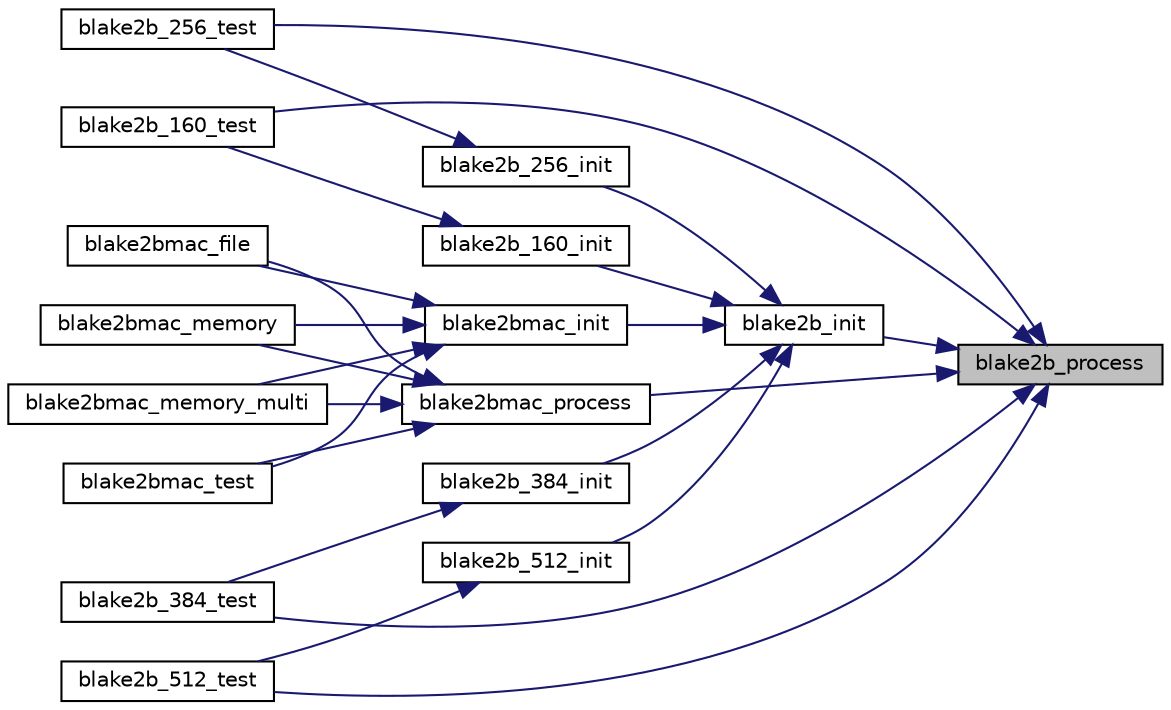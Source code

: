 digraph "blake2b_process"
{
 // LATEX_PDF_SIZE
  edge [fontname="Helvetica",fontsize="10",labelfontname="Helvetica",labelfontsize="10"];
  node [fontname="Helvetica",fontsize="10",shape=record];
  rankdir="RL";
  Node254 [label="blake2b_process",height=0.2,width=0.4,color="black", fillcolor="grey75", style="filled", fontcolor="black",tooltip="Process a block of memory through the hash."];
  Node254 -> Node255 [dir="back",color="midnightblue",fontsize="10",style="solid",fontname="Helvetica"];
  Node255 [label="blake2b_160_test",height=0.2,width=0.4,color="black", fillcolor="white", style="filled",URL="$blake2b_8c.html#ada54df5eb119d8d34e55c004c98fa1c5",tooltip="Self-test the hash."];
  Node254 -> Node256 [dir="back",color="midnightblue",fontsize="10",style="solid",fontname="Helvetica"];
  Node256 [label="blake2b_256_test",height=0.2,width=0.4,color="black", fillcolor="white", style="filled",URL="$blake2b_8c.html#a53be5fcfcd1910bf5aae5013563e396b",tooltip="Self-test the hash."];
  Node254 -> Node257 [dir="back",color="midnightblue",fontsize="10",style="solid",fontname="Helvetica"];
  Node257 [label="blake2b_384_test",height=0.2,width=0.4,color="black", fillcolor="white", style="filled",URL="$blake2b_8c.html#a7e9931db13f3096dc2521ecc353539c4",tooltip="Self-test the hash."];
  Node254 -> Node258 [dir="back",color="midnightblue",fontsize="10",style="solid",fontname="Helvetica"];
  Node258 [label="blake2b_512_test",height=0.2,width=0.4,color="black", fillcolor="white", style="filled",URL="$blake2b_8c.html#ad2bd405cb693aaaef5ea8811859eddd0",tooltip="Self-test the hash."];
  Node254 -> Node259 [dir="back",color="midnightblue",fontsize="10",style="solid",fontname="Helvetica"];
  Node259 [label="blake2b_init",height=0.2,width=0.4,color="black", fillcolor="white", style="filled",URL="$blake2b_8c.html#a1f07c7dccb6eb40dfd3c86314c103174",tooltip="Initialize the hash/MAC state."];
  Node259 -> Node260 [dir="back",color="midnightblue",fontsize="10",style="solid",fontname="Helvetica"];
  Node260 [label="blake2b_160_init",height=0.2,width=0.4,color="black", fillcolor="white", style="filled",URL="$blake2b_8c.html#a052af9541a8f79e9217d996de94b1b8a",tooltip="Initialize the hash state."];
  Node260 -> Node255 [dir="back",color="midnightblue",fontsize="10",style="solid",fontname="Helvetica"];
  Node259 -> Node261 [dir="back",color="midnightblue",fontsize="10",style="solid",fontname="Helvetica"];
  Node261 [label="blake2b_256_init",height=0.2,width=0.4,color="black", fillcolor="white", style="filled",URL="$blake2b_8c.html#ae4b7d7f4c73a528fc5a3ebcec766025b",tooltip="Initialize the hash state."];
  Node261 -> Node256 [dir="back",color="midnightblue",fontsize="10",style="solid",fontname="Helvetica"];
  Node259 -> Node262 [dir="back",color="midnightblue",fontsize="10",style="solid",fontname="Helvetica"];
  Node262 [label="blake2b_384_init",height=0.2,width=0.4,color="black", fillcolor="white", style="filled",URL="$blake2b_8c.html#a95985494dcd2c6b0106b3f15499ccf42",tooltip="Initialize the hash state."];
  Node262 -> Node257 [dir="back",color="midnightblue",fontsize="10",style="solid",fontname="Helvetica"];
  Node259 -> Node263 [dir="back",color="midnightblue",fontsize="10",style="solid",fontname="Helvetica"];
  Node263 [label="blake2b_512_init",height=0.2,width=0.4,color="black", fillcolor="white", style="filled",URL="$blake2b_8c.html#adb0897fdd5dee9830adcb23b19ebe0f1",tooltip="Initialize the hash state."];
  Node263 -> Node258 [dir="back",color="midnightblue",fontsize="10",style="solid",fontname="Helvetica"];
  Node259 -> Node264 [dir="back",color="midnightblue",fontsize="10",style="solid",fontname="Helvetica"];
  Node264 [label="blake2bmac_init",height=0.2,width=0.4,color="black", fillcolor="white", style="filled",URL="$blake2bmac_8c.html#af04b5fc328376e2434cdff29e2beae41",tooltip="Initialize an BLAKE2B MAC context."];
  Node264 -> Node265 [dir="back",color="midnightblue",fontsize="10",style="solid",fontname="Helvetica"];
  Node265 [label="blake2bmac_file",height=0.2,width=0.4,color="black", fillcolor="white", style="filled",URL="$blake2bmac__file_8c.html#a372c957a4b186ee3a6f737eacfd0b9b3",tooltip="BLAKE2B MAC a file."];
  Node264 -> Node266 [dir="back",color="midnightblue",fontsize="10",style="solid",fontname="Helvetica"];
  Node266 [label="blake2bmac_memory",height=0.2,width=0.4,color="black", fillcolor="white", style="filled",URL="$blake2bmac__memory_8c.html#a77f61ab09e05bfd6b7953ec24b3f55c0",tooltip="BLAKE2B MAC a block of memory to produce the authentication tag."];
  Node264 -> Node267 [dir="back",color="midnightblue",fontsize="10",style="solid",fontname="Helvetica"];
  Node267 [label="blake2bmac_memory_multi",height=0.2,width=0.4,color="black", fillcolor="white", style="filled",URL="$blake2bmac__memory__multi_8c.html#aec804c047997d283f5b0d8ec8b8c20c0",tooltip="BLAKE2B MAC multiple blocks of memory to produce the authentication tag."];
  Node264 -> Node268 [dir="back",color="midnightblue",fontsize="10",style="solid",fontname="Helvetica"];
  Node268 [label="blake2bmac_test",height=0.2,width=0.4,color="black", fillcolor="white", style="filled",URL="$blake2bmac__test_8c.html#ad73d93774d527ef21c4fa0da9bafbb60",tooltip=" "];
  Node254 -> Node269 [dir="back",color="midnightblue",fontsize="10",style="solid",fontname="Helvetica"];
  Node269 [label="blake2bmac_process",height=0.2,width=0.4,color="black", fillcolor="white", style="filled",URL="$blake2bmac_8c.html#a66cfb7a289cebc8a67ebfd6843377d15",tooltip="Process data through BLAKE2B MAC."];
  Node269 -> Node265 [dir="back",color="midnightblue",fontsize="10",style="solid",fontname="Helvetica"];
  Node269 -> Node266 [dir="back",color="midnightblue",fontsize="10",style="solid",fontname="Helvetica"];
  Node269 -> Node267 [dir="back",color="midnightblue",fontsize="10",style="solid",fontname="Helvetica"];
  Node269 -> Node268 [dir="back",color="midnightblue",fontsize="10",style="solid",fontname="Helvetica"];
}
